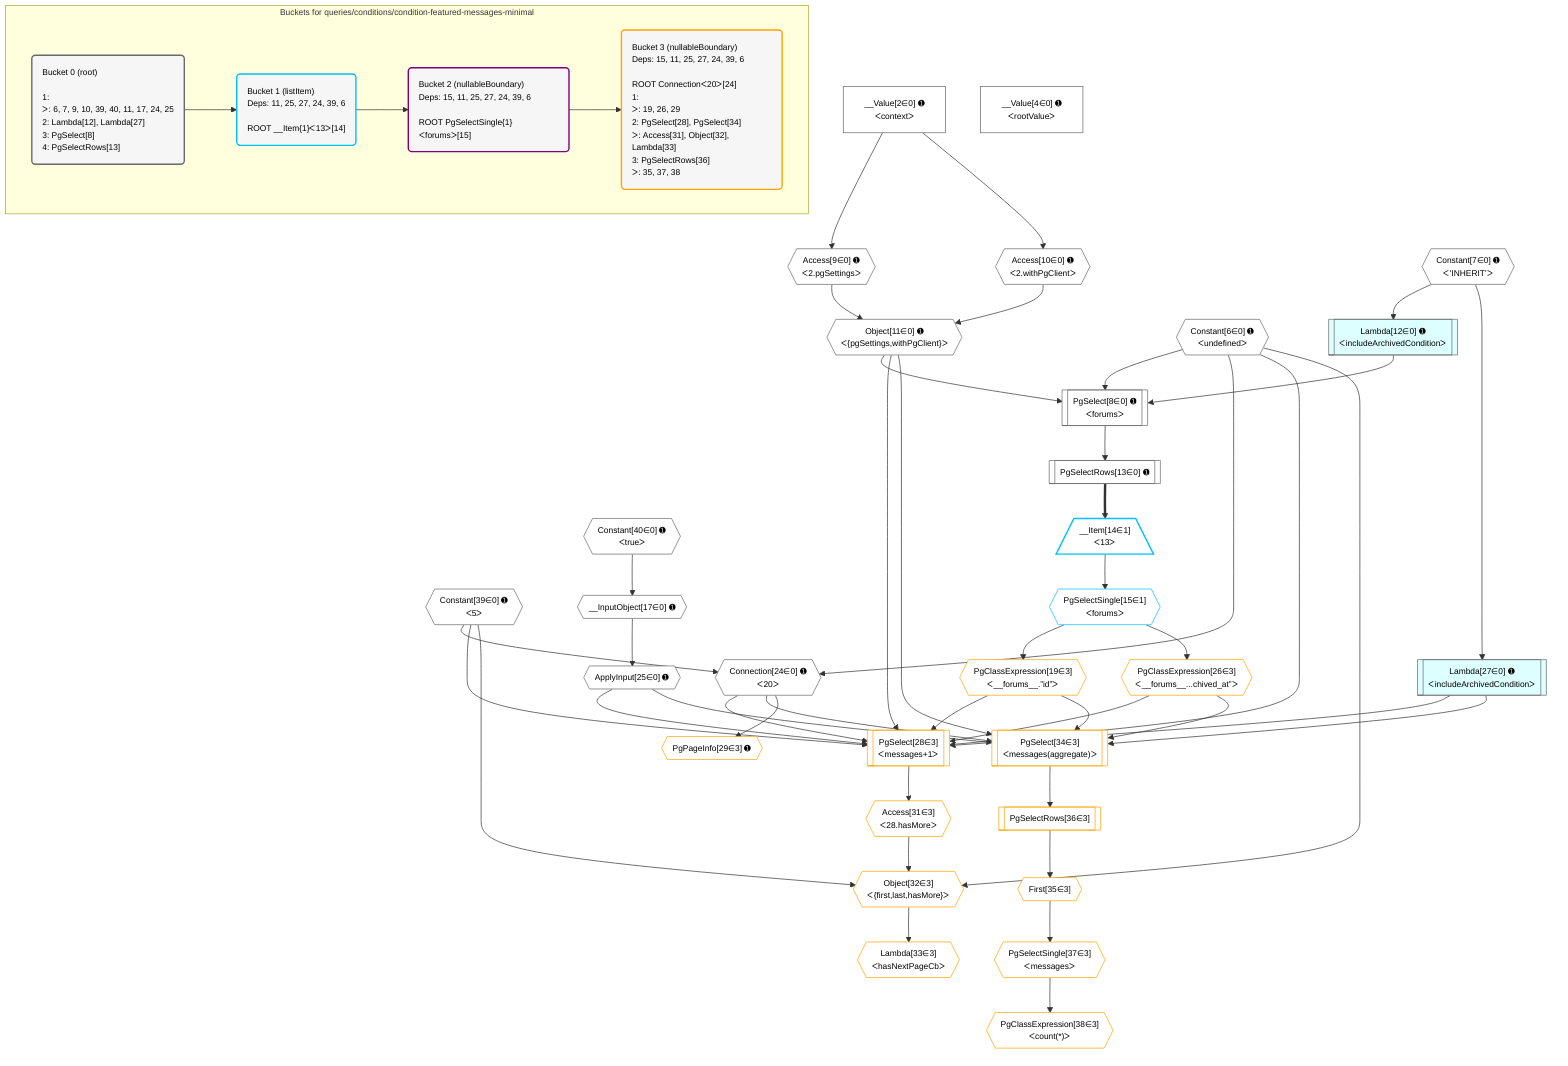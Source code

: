%%{init: {'themeVariables': { 'fontSize': '12px'}}}%%
graph TD
    classDef path fill:#eee,stroke:#000,color:#000
    classDef plan fill:#fff,stroke-width:1px,color:#000
    classDef itemplan fill:#fff,stroke-width:2px,color:#000
    classDef unbatchedplan fill:#dff,stroke-width:1px,color:#000
    classDef sideeffectplan fill:#fcc,stroke-width:2px,color:#000
    classDef bucket fill:#f6f6f6,color:#000,stroke-width:2px,text-align:left


    %% plan dependencies
    PgSelect8[["PgSelect[8∈0] ➊<br />ᐸforumsᐳ"]]:::plan
    Object11{{"Object[11∈0] ➊<br />ᐸ{pgSettings,withPgClient}ᐳ"}}:::plan
    Constant6{{"Constant[6∈0] ➊<br />ᐸundefinedᐳ"}}:::plan
    Lambda12[["Lambda[12∈0] ➊<br />ᐸincludeArchivedConditionᐳ"]]:::unbatchedplan
    Object11 & Constant6 & Lambda12 --> PgSelect8
    Access9{{"Access[9∈0] ➊<br />ᐸ2.pgSettingsᐳ"}}:::plan
    Access10{{"Access[10∈0] ➊<br />ᐸ2.withPgClientᐳ"}}:::plan
    Access9 & Access10 --> Object11
    Connection24{{"Connection[24∈0] ➊<br />ᐸ20ᐳ"}}:::plan
    Constant39{{"Constant[39∈0] ➊<br />ᐸ5ᐳ"}}:::plan
    Constant39 & Constant6 --> Connection24
    __Value2["__Value[2∈0] ➊<br />ᐸcontextᐳ"]:::plan
    __Value2 --> Access9
    __Value2 --> Access10
    Constant7{{"Constant[7∈0] ➊<br />ᐸ'INHERIT'ᐳ"}}:::plan
    Constant7 --> Lambda12
    PgSelectRows13[["PgSelectRows[13∈0] ➊"]]:::plan
    PgSelect8 --> PgSelectRows13
    __InputObject17{{"__InputObject[17∈0] ➊"}}:::plan
    Constant40{{"Constant[40∈0] ➊<br />ᐸtrueᐳ"}}:::plan
    Constant40 --> __InputObject17
    ApplyInput25{{"ApplyInput[25∈0] ➊"}}:::plan
    __InputObject17 --> ApplyInput25
    Lambda27[["Lambda[27∈0] ➊<br />ᐸincludeArchivedConditionᐳ"]]:::unbatchedplan
    Constant7 --> Lambda27
    __Value4["__Value[4∈0] ➊<br />ᐸrootValueᐳ"]:::plan
    __Item14[/"__Item[14∈1]<br />ᐸ13ᐳ"\]:::itemplan
    PgSelectRows13 ==> __Item14
    PgSelectSingle15{{"PgSelectSingle[15∈1]<br />ᐸforumsᐳ"}}:::plan
    __Item14 --> PgSelectSingle15
    PgSelect28[["PgSelect[28∈3]<br />ᐸmessages+1ᐳ"]]:::plan
    PgClassExpression19{{"PgClassExpression[19∈3]<br />ᐸ__forums__.”id”ᐳ"}}:::plan
    PgClassExpression26{{"PgClassExpression[26∈3]<br />ᐸ__forums__...chived_at”ᐳ"}}:::plan
    Object11 & PgClassExpression19 & ApplyInput25 & PgClassExpression26 & Lambda27 & Connection24 & Constant39 & Constant6 --> PgSelect28
    PgSelect34[["PgSelect[34∈3]<br />ᐸmessages(aggregate)ᐳ"]]:::plan
    Object11 & PgClassExpression19 & ApplyInput25 & PgClassExpression26 & Lambda27 & Connection24 --> PgSelect34
    Object32{{"Object[32∈3]<br />ᐸ{first,last,hasMore}ᐳ"}}:::plan
    Access31{{"Access[31∈3]<br />ᐸ28.hasMoreᐳ"}}:::plan
    Constant39 & Constant6 & Access31 --> Object32
    PgSelectSingle15 --> PgClassExpression19
    PgSelectSingle15 --> PgClassExpression26
    PgPageInfo29{{"PgPageInfo[29∈3] ➊"}}:::plan
    Connection24 --> PgPageInfo29
    PgSelect28 --> Access31
    Lambda33{{"Lambda[33∈3]<br />ᐸhasNextPageCbᐳ"}}:::plan
    Object32 --> Lambda33
    First35{{"First[35∈3]"}}:::plan
    PgSelectRows36[["PgSelectRows[36∈3]"]]:::plan
    PgSelectRows36 --> First35
    PgSelect34 --> PgSelectRows36
    PgSelectSingle37{{"PgSelectSingle[37∈3]<br />ᐸmessagesᐳ"}}:::plan
    First35 --> PgSelectSingle37
    PgClassExpression38{{"PgClassExpression[38∈3]<br />ᐸcount(*)ᐳ"}}:::plan
    PgSelectSingle37 --> PgClassExpression38

    %% define steps

    subgraph "Buckets for queries/conditions/condition-featured-messages-minimal"
    Bucket0("Bucket 0 (root)<br /><br />1: <br />ᐳ: 6, 7, 9, 10, 39, 40, 11, 17, 24, 25<br />2: Lambda[12], Lambda[27]<br />3: PgSelect[8]<br />4: PgSelectRows[13]"):::bucket
    classDef bucket0 stroke:#696969
    class Bucket0,__Value2,__Value4,Constant6,Constant7,PgSelect8,Access9,Access10,Object11,Lambda12,PgSelectRows13,__InputObject17,Connection24,ApplyInput25,Lambda27,Constant39,Constant40 bucket0
    Bucket1("Bucket 1 (listItem)<br />Deps: 11, 25, 27, 24, 39, 6<br /><br />ROOT __Item{1}ᐸ13ᐳ[14]"):::bucket
    classDef bucket1 stroke:#00bfff
    class Bucket1,__Item14,PgSelectSingle15 bucket1
    Bucket2("Bucket 2 (nullableBoundary)<br />Deps: 15, 11, 25, 27, 24, 39, 6<br /><br />ROOT PgSelectSingle{1}ᐸforumsᐳ[15]"):::bucket
    classDef bucket2 stroke:#7f007f
    class Bucket2 bucket2
    Bucket3("Bucket 3 (nullableBoundary)<br />Deps: 15, 11, 25, 27, 24, 39, 6<br /><br />ROOT Connectionᐸ20ᐳ[24]<br />1: <br />ᐳ: 19, 26, 29<br />2: PgSelect[28], PgSelect[34]<br />ᐳ: Access[31], Object[32], Lambda[33]<br />3: PgSelectRows[36]<br />ᐳ: 35, 37, 38"):::bucket
    classDef bucket3 stroke:#ffa500
    class Bucket3,PgClassExpression19,PgClassExpression26,PgSelect28,PgPageInfo29,Access31,Object32,Lambda33,PgSelect34,First35,PgSelectRows36,PgSelectSingle37,PgClassExpression38 bucket3
    Bucket0 --> Bucket1
    Bucket1 --> Bucket2
    Bucket2 --> Bucket3
    end